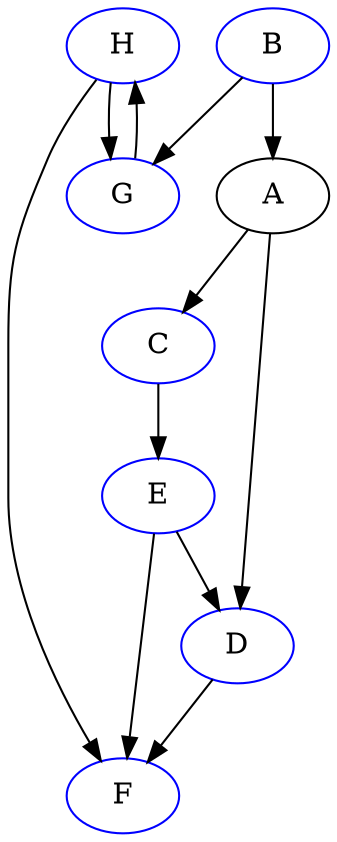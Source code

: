 digraph{
A [color=black]
B [color=blue]
C [color=blue]
D [color=blue]
E [color=blue]
F [color=blue]
G [color=blue]
H [color=blue]
A -> C
A -> D
C -> E
E -> D
E -> F
D -> F
B -> A
B -> G
H -> F
H -> G
G -> H
}